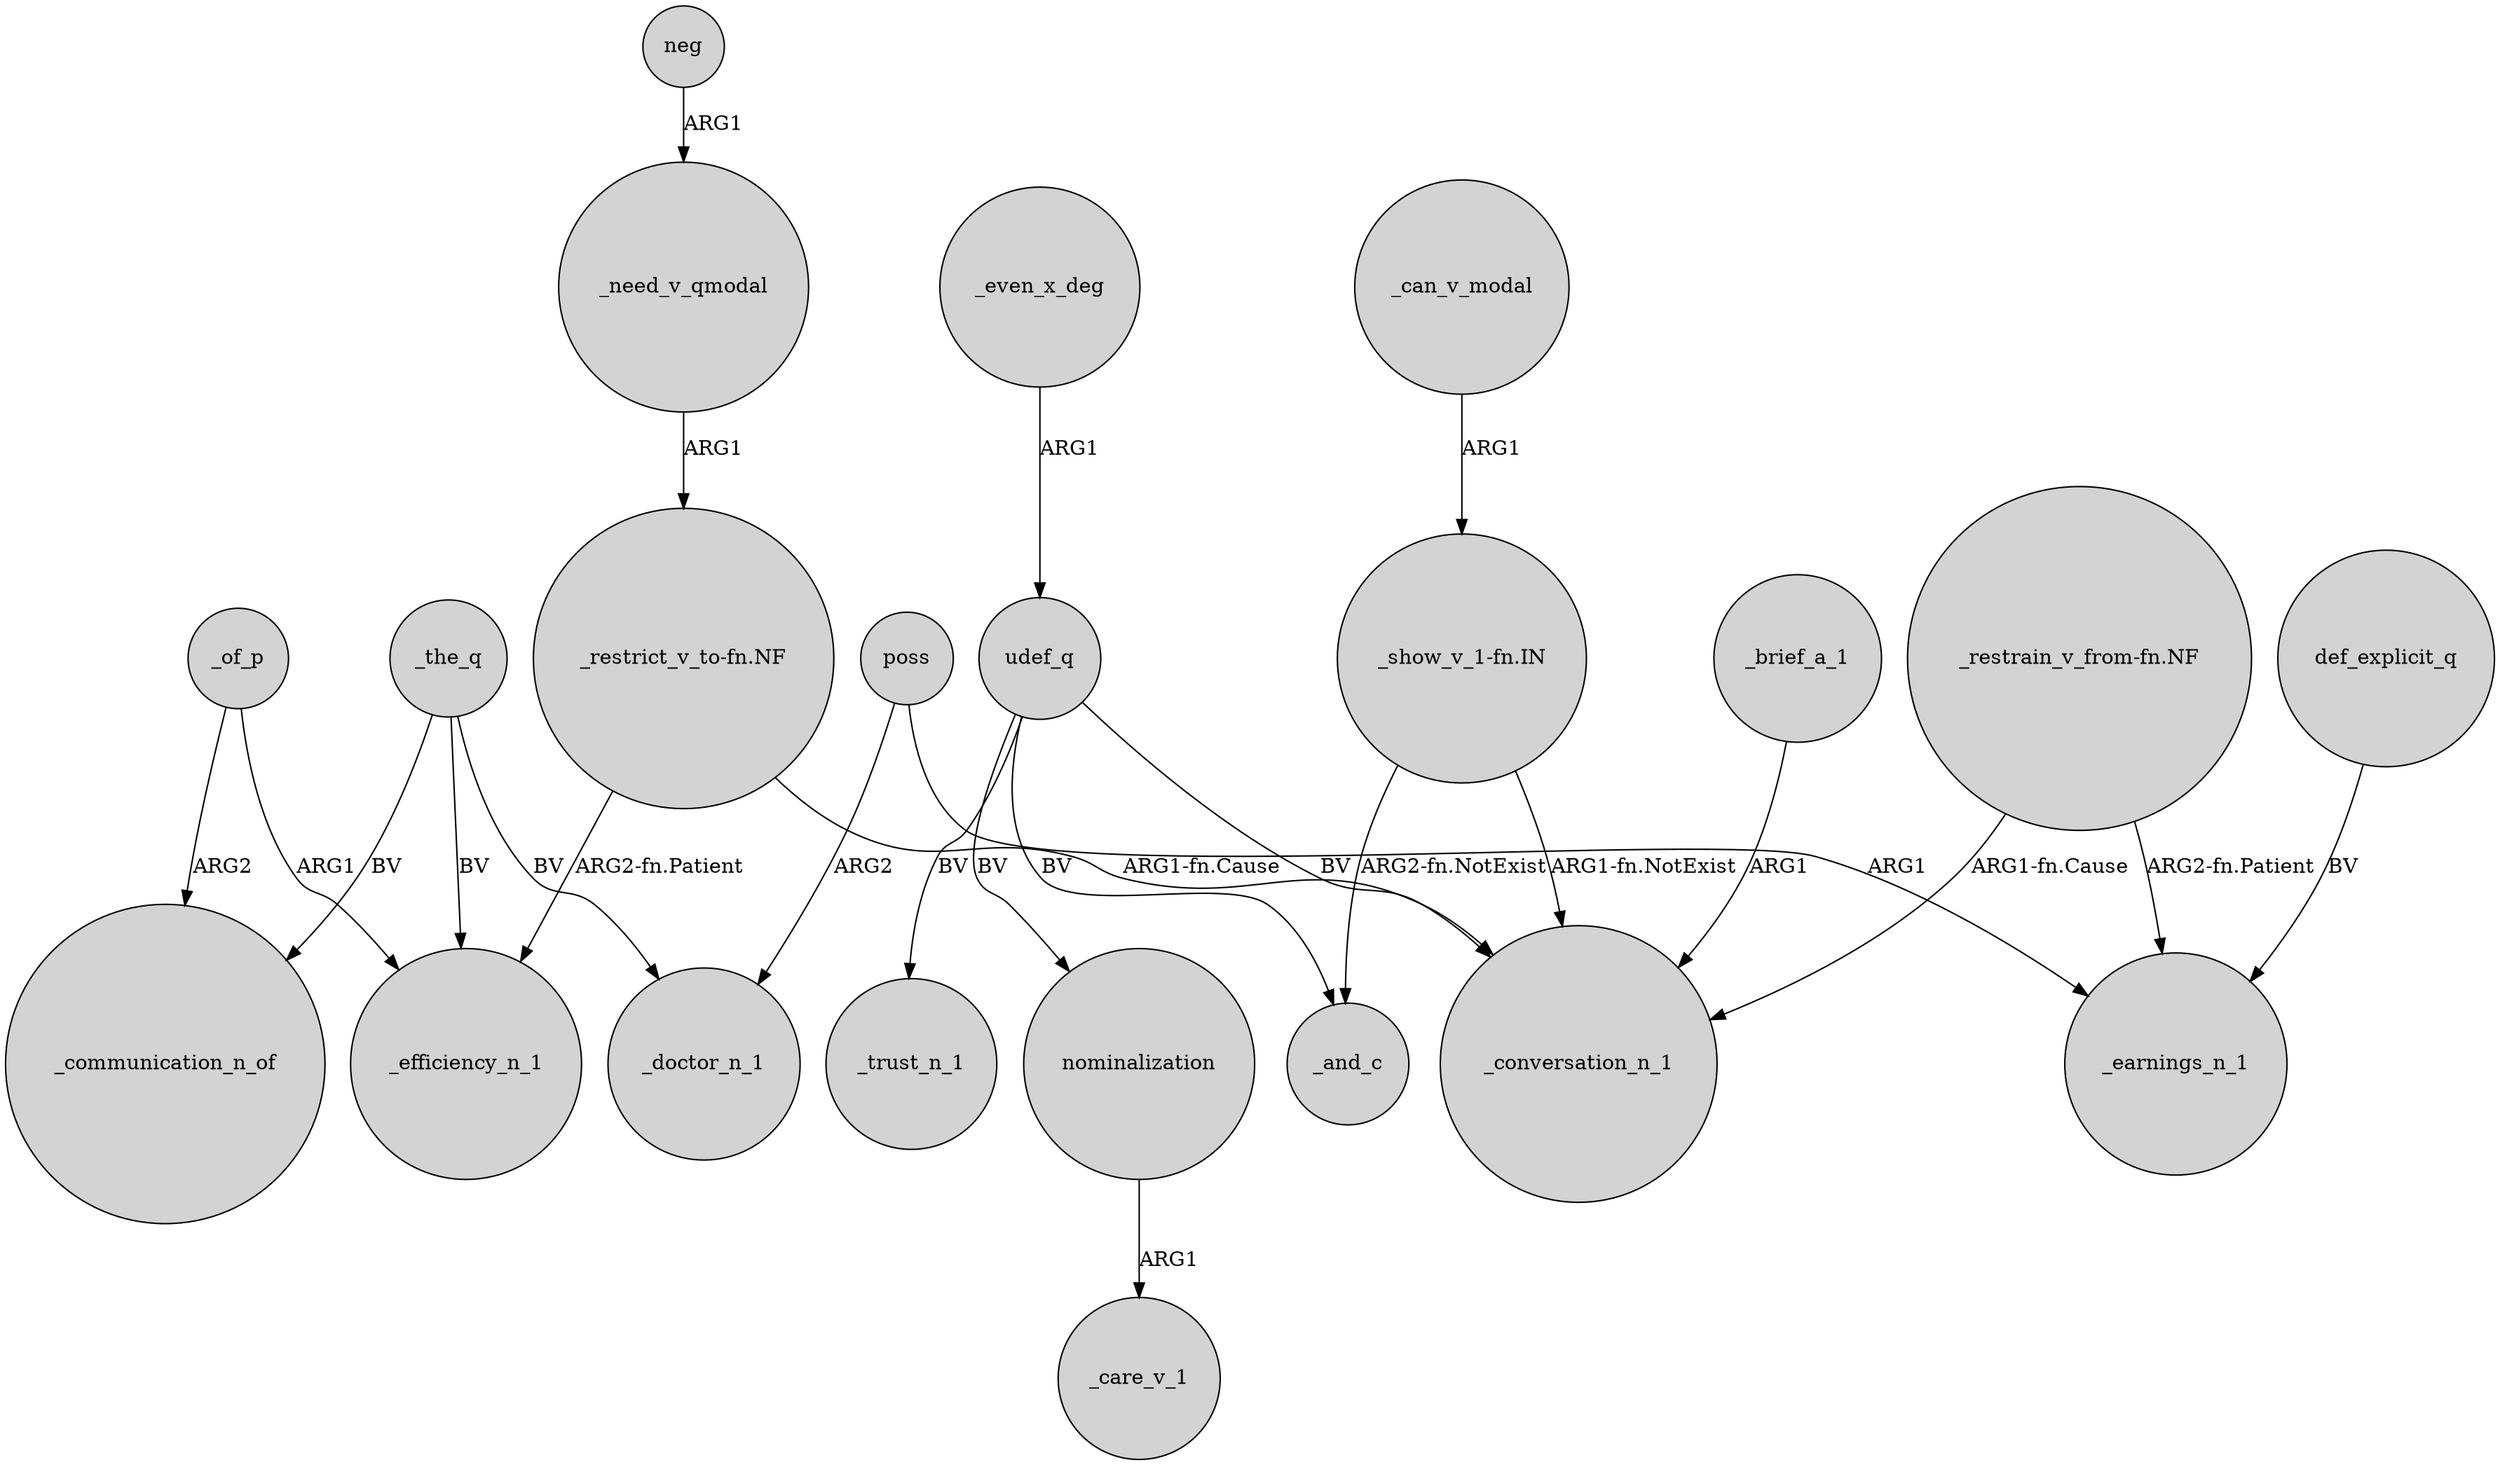 digraph {
	node [shape=circle style=filled]
	_the_q -> _communication_n_of [label=BV]
	_the_q -> _doctor_n_1 [label=BV]
	_of_p -> _efficiency_n_1 [label=ARG1]
	_even_x_deg -> udef_q [label=ARG1]
	neg -> _need_v_qmodal [label=ARG1]
	_can_v_modal -> "_show_v_1-fn.IN" [label=ARG1]
	"_restrict_v_to-fn.NF" -> _efficiency_n_1 [label="ARG2-fn.Patient"]
	udef_q -> _trust_n_1 [label=BV]
	nominalization -> _care_v_1 [label=ARG1]
	"_restrain_v_from-fn.NF" -> _earnings_n_1 [label="ARG2-fn.Patient"]
	"_show_v_1-fn.IN" -> _conversation_n_1 [label="ARG1-fn.NotExist"]
	_the_q -> _efficiency_n_1 [label=BV]
	poss -> _doctor_n_1 [label=ARG2]
	udef_q -> _conversation_n_1 [label=BV]
	_brief_a_1 -> _conversation_n_1 [label=ARG1]
	"_show_v_1-fn.IN" -> _and_c [label="ARG2-fn.NotExist"]
	_need_v_qmodal -> "_restrict_v_to-fn.NF" [label=ARG1]
	udef_q -> nominalization [label=BV]
	poss -> _earnings_n_1 [label=ARG1]
	"_restrict_v_to-fn.NF" -> _conversation_n_1 [label="ARG1-fn.Cause"]
	def_explicit_q -> _earnings_n_1 [label=BV]
	"_restrain_v_from-fn.NF" -> _conversation_n_1 [label="ARG1-fn.Cause"]
	udef_q -> _and_c [label=BV]
	_of_p -> _communication_n_of [label=ARG2]
}
